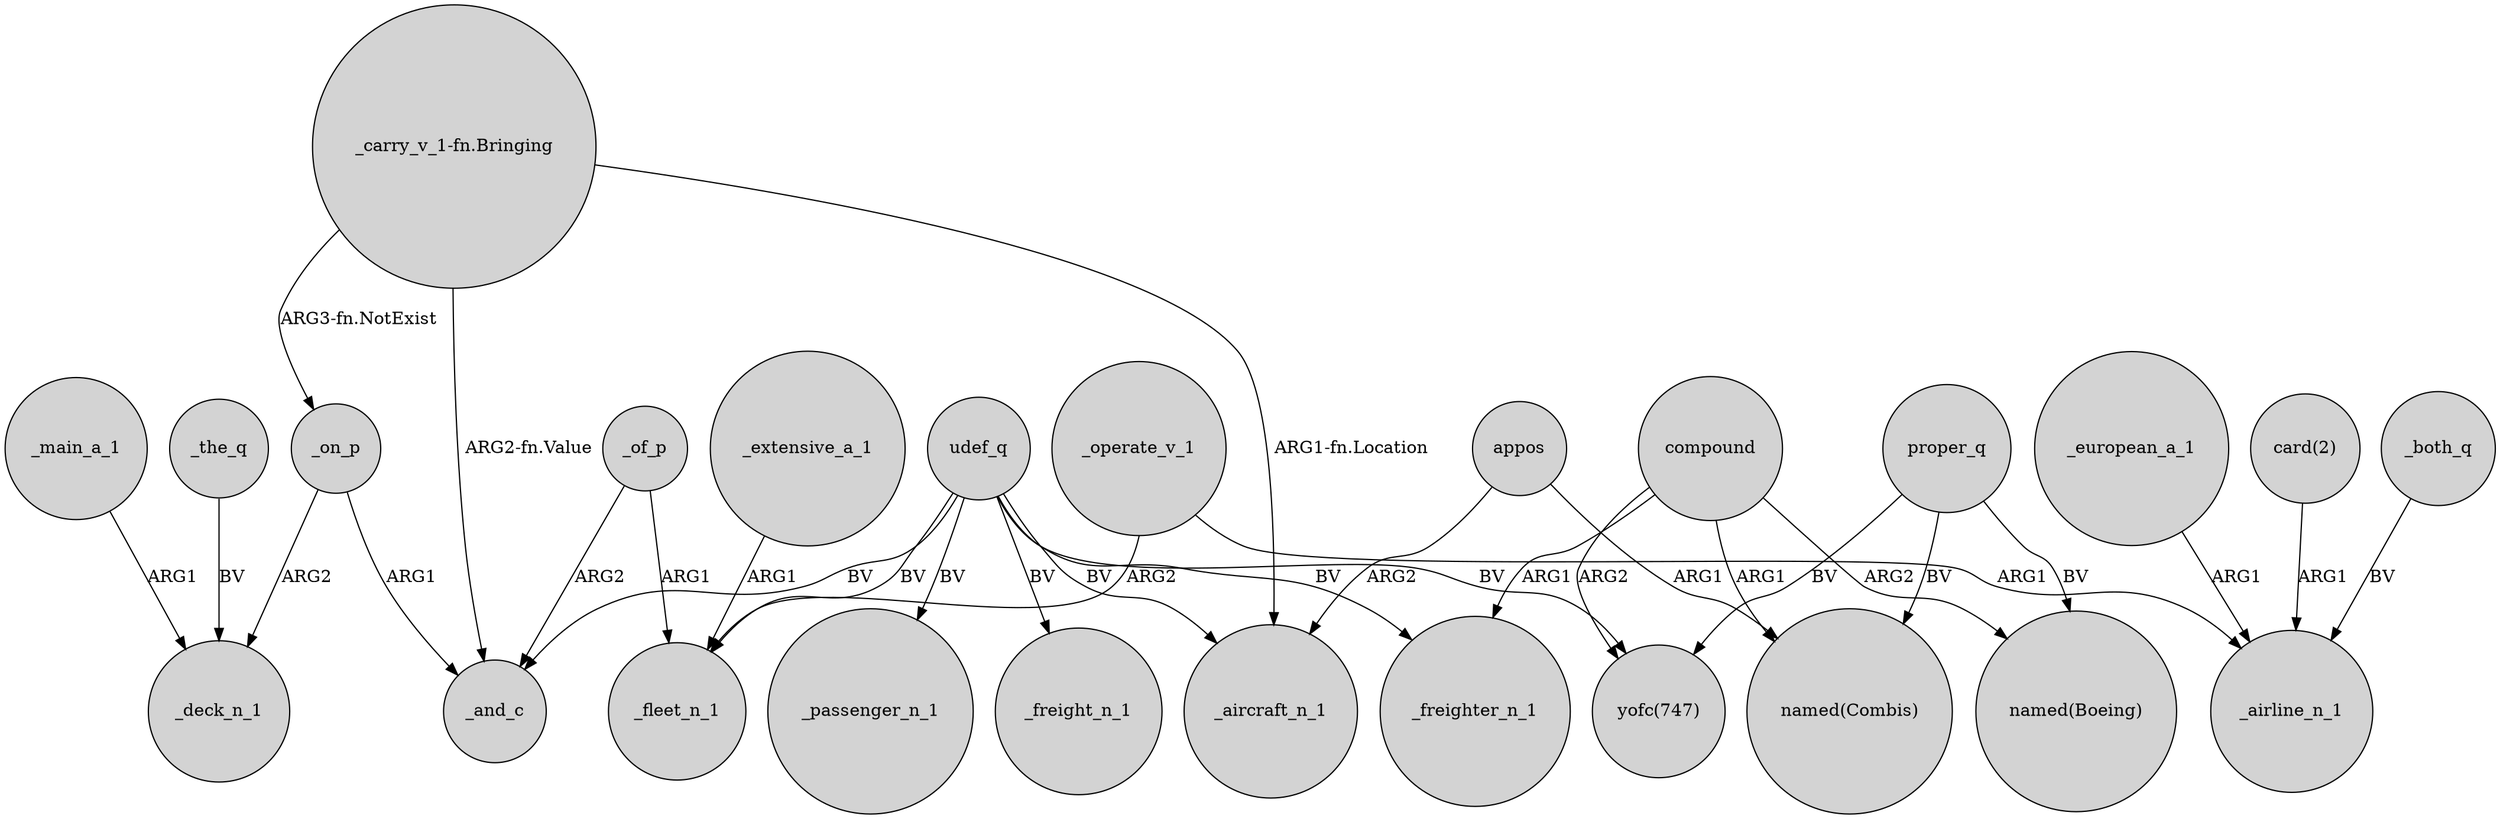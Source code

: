digraph {
	node [shape=circle style=filled]
	_operate_v_1 -> _fleet_n_1 [label=ARG2]
	"card(2)" -> _airline_n_1 [label=ARG1]
	_of_p -> _fleet_n_1 [label=ARG1]
	_both_q -> _airline_n_1 [label=BV]
	_on_p -> _and_c [label=ARG1]
	_of_p -> _and_c [label=ARG2]
	"_carry_v_1-fn.Bringing" -> _aircraft_n_1 [label="ARG1-fn.Location"]
	proper_q -> "named(Boeing)" [label=BV]
	compound -> _freighter_n_1 [label=ARG1]
	udef_q -> _passenger_n_1 [label=BV]
	udef_q -> _freighter_n_1 [label=BV]
	udef_q -> _aircraft_n_1 [label=BV]
	appos -> "named(Combis)" [label=ARG1]
	_operate_v_1 -> _airline_n_1 [label=ARG1]
	compound -> "yofc(747)" [label=ARG2]
	_the_q -> _deck_n_1 [label=BV]
	udef_q -> _freight_n_1 [label=BV]
	udef_q -> "yofc(747)" [label=BV]
	proper_q -> "named(Combis)" [label=BV]
	appos -> _aircraft_n_1 [label=ARG2]
	udef_q -> _fleet_n_1 [label=BV]
	proper_q -> "yofc(747)" [label=BV]
	_extensive_a_1 -> _fleet_n_1 [label=ARG1]
	"_carry_v_1-fn.Bringing" -> _and_c [label="ARG2-fn.Value"]
	compound -> "named(Boeing)" [label=ARG2]
	compound -> "named(Combis)" [label=ARG1]
	udef_q -> _and_c [label=BV]
	_main_a_1 -> _deck_n_1 [label=ARG1]
	_on_p -> _deck_n_1 [label=ARG2]
	"_carry_v_1-fn.Bringing" -> _on_p [label="ARG3-fn.NotExist"]
	_european_a_1 -> _airline_n_1 [label=ARG1]
}
